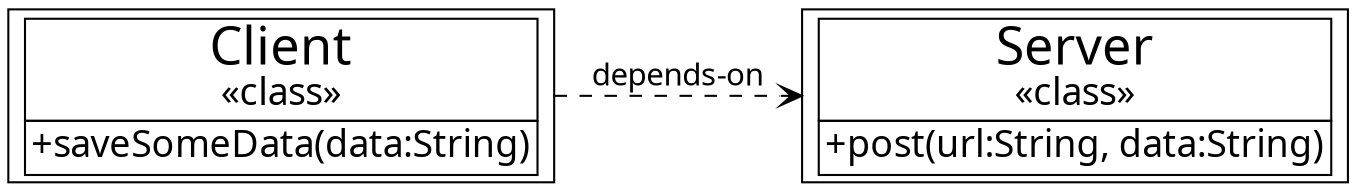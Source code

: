 digraph client_server {
  rankdir="LR"

  node[fontname="Futura" fontsize="18"]
  edge[fontname="Baskerville" fontsize="15"]

  Client[ shape="record" label=<
    <TABLE BORDER="0" CELLSPACING="0">
      <TR BORDER="0"><TD BORDER="1"><FONT POINT-SIZE="25">Client</FONT><BR />«class»</TD></TR>
      <TR BORDER="0"><TD BORDER="1">+saveSomeData(data:String)</TD></TR>
    </TABLE>
  >]
  Server[ shape="record" label=<
    <TABLE BORDER="0" CELLSPACING="0">
      <TR BORDER="0"><TD BORDER="1"><FONT POINT-SIZE="25">Server</FONT><BR />«class»</TD></TR>
      <TR BORDER="0"><TD BORDER="1">+post(url:String, data:String)</TD></TR>
    </TABLE>
  >]

  Client -> Server[ label="depends-on" style="dashed" arrowhead="open" ]
}
